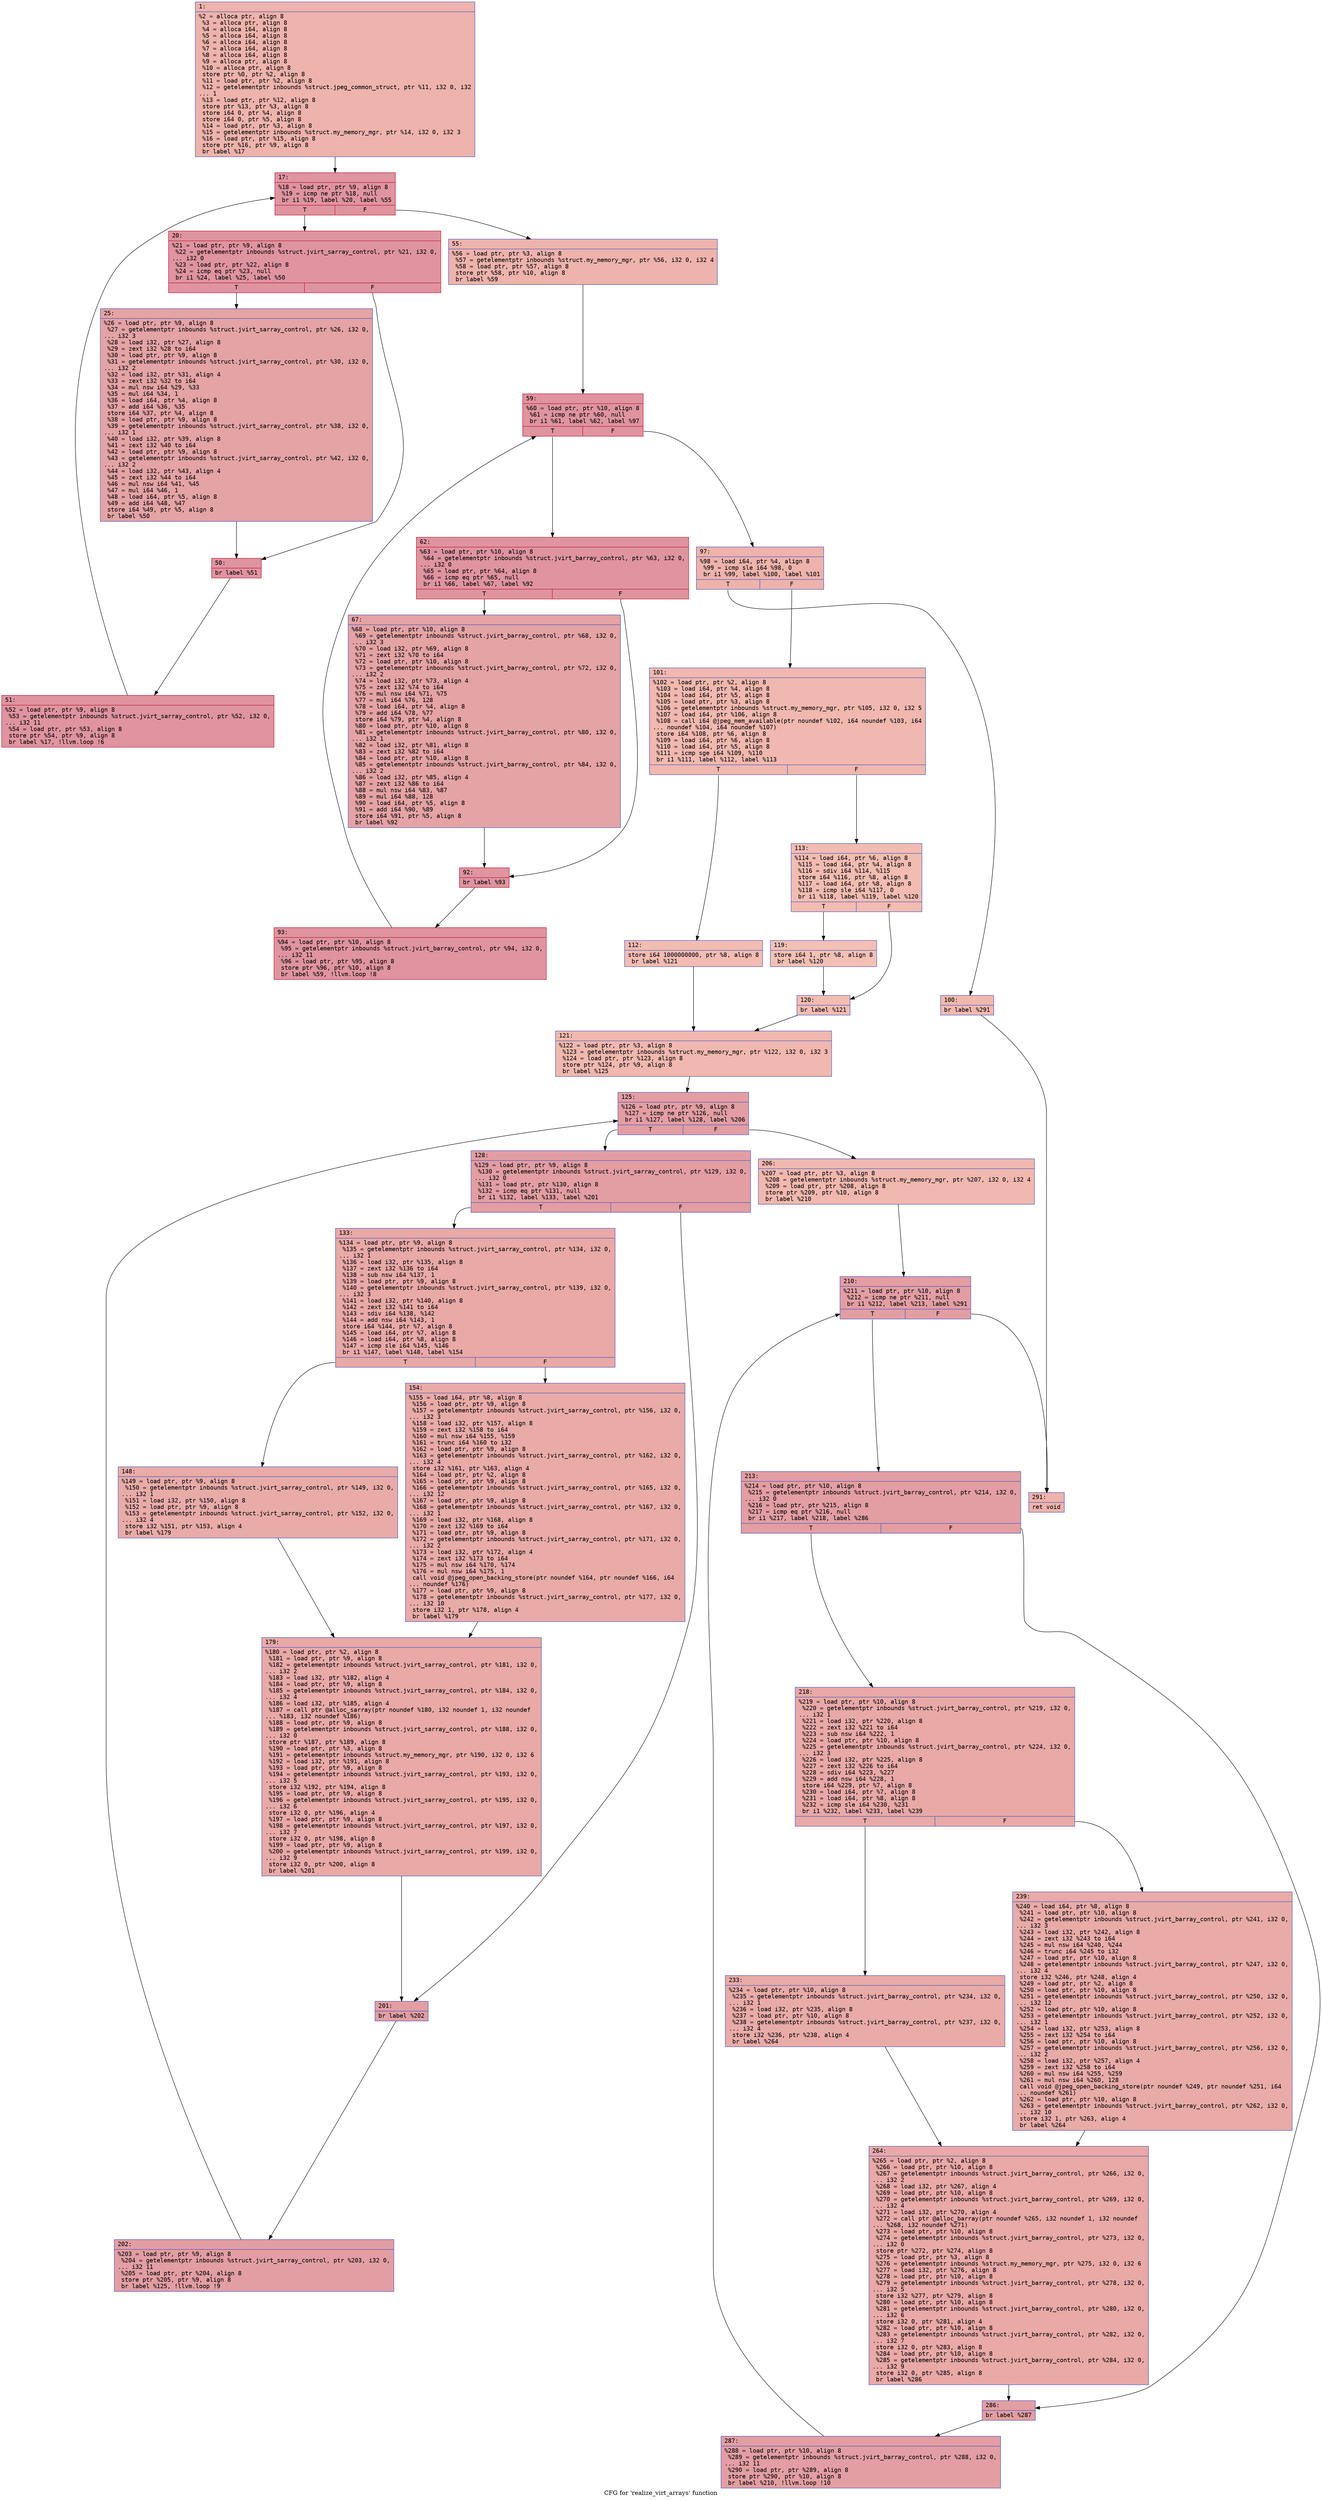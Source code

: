 digraph "CFG for 'realize_virt_arrays' function" {
	label="CFG for 'realize_virt_arrays' function";

	Node0x60000011fe80 [shape=record,color="#3d50c3ff", style=filled, fillcolor="#d6524470" fontname="Courier",label="{1:\l|  %2 = alloca ptr, align 8\l  %3 = alloca ptr, align 8\l  %4 = alloca i64, align 8\l  %5 = alloca i64, align 8\l  %6 = alloca i64, align 8\l  %7 = alloca i64, align 8\l  %8 = alloca i64, align 8\l  %9 = alloca ptr, align 8\l  %10 = alloca ptr, align 8\l  store ptr %0, ptr %2, align 8\l  %11 = load ptr, ptr %2, align 8\l  %12 = getelementptr inbounds %struct.jpeg_common_struct, ptr %11, i32 0, i32\l... 1\l  %13 = load ptr, ptr %12, align 8\l  store ptr %13, ptr %3, align 8\l  store i64 0, ptr %4, align 8\l  store i64 0, ptr %5, align 8\l  %14 = load ptr, ptr %3, align 8\l  %15 = getelementptr inbounds %struct.my_memory_mgr, ptr %14, i32 0, i32 3\l  %16 = load ptr, ptr %15, align 8\l  store ptr %16, ptr %9, align 8\l  br label %17\l}"];
	Node0x60000011fe80 -> Node0x60000011fed0[tooltip="1 -> 17\nProbability 100.00%" ];
	Node0x60000011fed0 [shape=record,color="#b70d28ff", style=filled, fillcolor="#b70d2870" fontname="Courier",label="{17:\l|  %18 = load ptr, ptr %9, align 8\l  %19 = icmp ne ptr %18, null\l  br i1 %19, label %20, label %55\l|{<s0>T|<s1>F}}"];
	Node0x60000011fed0:s0 -> Node0x60000011ff20[tooltip="17 -> 20\nProbability 96.88%" ];
	Node0x60000011fed0:s1 -> Node0x6000001180a0[tooltip="17 -> 55\nProbability 3.12%" ];
	Node0x60000011ff20 [shape=record,color="#b70d28ff", style=filled, fillcolor="#b70d2870" fontname="Courier",label="{20:\l|  %21 = load ptr, ptr %9, align 8\l  %22 = getelementptr inbounds %struct.jvirt_sarray_control, ptr %21, i32 0,\l... i32 0\l  %23 = load ptr, ptr %22, align 8\l  %24 = icmp eq ptr %23, null\l  br i1 %24, label %25, label %50\l|{<s0>T|<s1>F}}"];
	Node0x60000011ff20:s0 -> Node0x60000011ff70[tooltip="20 -> 25\nProbability 37.50%" ];
	Node0x60000011ff20:s1 -> Node0x600000118000[tooltip="20 -> 50\nProbability 62.50%" ];
	Node0x60000011ff70 [shape=record,color="#3d50c3ff", style=filled, fillcolor="#c32e3170" fontname="Courier",label="{25:\l|  %26 = load ptr, ptr %9, align 8\l  %27 = getelementptr inbounds %struct.jvirt_sarray_control, ptr %26, i32 0,\l... i32 3\l  %28 = load i32, ptr %27, align 8\l  %29 = zext i32 %28 to i64\l  %30 = load ptr, ptr %9, align 8\l  %31 = getelementptr inbounds %struct.jvirt_sarray_control, ptr %30, i32 0,\l... i32 2\l  %32 = load i32, ptr %31, align 4\l  %33 = zext i32 %32 to i64\l  %34 = mul nsw i64 %29, %33\l  %35 = mul i64 %34, 1\l  %36 = load i64, ptr %4, align 8\l  %37 = add i64 %36, %35\l  store i64 %37, ptr %4, align 8\l  %38 = load ptr, ptr %9, align 8\l  %39 = getelementptr inbounds %struct.jvirt_sarray_control, ptr %38, i32 0,\l... i32 1\l  %40 = load i32, ptr %39, align 8\l  %41 = zext i32 %40 to i64\l  %42 = load ptr, ptr %9, align 8\l  %43 = getelementptr inbounds %struct.jvirt_sarray_control, ptr %42, i32 0,\l... i32 2\l  %44 = load i32, ptr %43, align 4\l  %45 = zext i32 %44 to i64\l  %46 = mul nsw i64 %41, %45\l  %47 = mul i64 %46, 1\l  %48 = load i64, ptr %5, align 8\l  %49 = add i64 %48, %47\l  store i64 %49, ptr %5, align 8\l  br label %50\l}"];
	Node0x60000011ff70 -> Node0x600000118000[tooltip="25 -> 50\nProbability 100.00%" ];
	Node0x600000118000 [shape=record,color="#b70d28ff", style=filled, fillcolor="#b70d2870" fontname="Courier",label="{50:\l|  br label %51\l}"];
	Node0x600000118000 -> Node0x600000118050[tooltip="50 -> 51\nProbability 100.00%" ];
	Node0x600000118050 [shape=record,color="#b70d28ff", style=filled, fillcolor="#b70d2870" fontname="Courier",label="{51:\l|  %52 = load ptr, ptr %9, align 8\l  %53 = getelementptr inbounds %struct.jvirt_sarray_control, ptr %52, i32 0,\l... i32 11\l  %54 = load ptr, ptr %53, align 8\l  store ptr %54, ptr %9, align 8\l  br label %17, !llvm.loop !6\l}"];
	Node0x600000118050 -> Node0x60000011fed0[tooltip="51 -> 17\nProbability 100.00%" ];
	Node0x6000001180a0 [shape=record,color="#3d50c3ff", style=filled, fillcolor="#d6524470" fontname="Courier",label="{55:\l|  %56 = load ptr, ptr %3, align 8\l  %57 = getelementptr inbounds %struct.my_memory_mgr, ptr %56, i32 0, i32 4\l  %58 = load ptr, ptr %57, align 8\l  store ptr %58, ptr %10, align 8\l  br label %59\l}"];
	Node0x6000001180a0 -> Node0x6000001180f0[tooltip="55 -> 59\nProbability 100.00%" ];
	Node0x6000001180f0 [shape=record,color="#b70d28ff", style=filled, fillcolor="#b70d2870" fontname="Courier",label="{59:\l|  %60 = load ptr, ptr %10, align 8\l  %61 = icmp ne ptr %60, null\l  br i1 %61, label %62, label %97\l|{<s0>T|<s1>F}}"];
	Node0x6000001180f0:s0 -> Node0x600000118140[tooltip="59 -> 62\nProbability 96.88%" ];
	Node0x6000001180f0:s1 -> Node0x600000118280[tooltip="59 -> 97\nProbability 3.12%" ];
	Node0x600000118140 [shape=record,color="#b70d28ff", style=filled, fillcolor="#b70d2870" fontname="Courier",label="{62:\l|  %63 = load ptr, ptr %10, align 8\l  %64 = getelementptr inbounds %struct.jvirt_barray_control, ptr %63, i32 0,\l... i32 0\l  %65 = load ptr, ptr %64, align 8\l  %66 = icmp eq ptr %65, null\l  br i1 %66, label %67, label %92\l|{<s0>T|<s1>F}}"];
	Node0x600000118140:s0 -> Node0x600000118190[tooltip="62 -> 67\nProbability 37.50%" ];
	Node0x600000118140:s1 -> Node0x6000001181e0[tooltip="62 -> 92\nProbability 62.50%" ];
	Node0x600000118190 [shape=record,color="#3d50c3ff", style=filled, fillcolor="#c32e3170" fontname="Courier",label="{67:\l|  %68 = load ptr, ptr %10, align 8\l  %69 = getelementptr inbounds %struct.jvirt_barray_control, ptr %68, i32 0,\l... i32 3\l  %70 = load i32, ptr %69, align 8\l  %71 = zext i32 %70 to i64\l  %72 = load ptr, ptr %10, align 8\l  %73 = getelementptr inbounds %struct.jvirt_barray_control, ptr %72, i32 0,\l... i32 2\l  %74 = load i32, ptr %73, align 4\l  %75 = zext i32 %74 to i64\l  %76 = mul nsw i64 %71, %75\l  %77 = mul i64 %76, 128\l  %78 = load i64, ptr %4, align 8\l  %79 = add i64 %78, %77\l  store i64 %79, ptr %4, align 8\l  %80 = load ptr, ptr %10, align 8\l  %81 = getelementptr inbounds %struct.jvirt_barray_control, ptr %80, i32 0,\l... i32 1\l  %82 = load i32, ptr %81, align 8\l  %83 = zext i32 %82 to i64\l  %84 = load ptr, ptr %10, align 8\l  %85 = getelementptr inbounds %struct.jvirt_barray_control, ptr %84, i32 0,\l... i32 2\l  %86 = load i32, ptr %85, align 4\l  %87 = zext i32 %86 to i64\l  %88 = mul nsw i64 %83, %87\l  %89 = mul i64 %88, 128\l  %90 = load i64, ptr %5, align 8\l  %91 = add i64 %90, %89\l  store i64 %91, ptr %5, align 8\l  br label %92\l}"];
	Node0x600000118190 -> Node0x6000001181e0[tooltip="67 -> 92\nProbability 100.00%" ];
	Node0x6000001181e0 [shape=record,color="#b70d28ff", style=filled, fillcolor="#b70d2870" fontname="Courier",label="{92:\l|  br label %93\l}"];
	Node0x6000001181e0 -> Node0x600000118230[tooltip="92 -> 93\nProbability 100.00%" ];
	Node0x600000118230 [shape=record,color="#b70d28ff", style=filled, fillcolor="#b70d2870" fontname="Courier",label="{93:\l|  %94 = load ptr, ptr %10, align 8\l  %95 = getelementptr inbounds %struct.jvirt_barray_control, ptr %94, i32 0,\l... i32 11\l  %96 = load ptr, ptr %95, align 8\l  store ptr %96, ptr %10, align 8\l  br label %59, !llvm.loop !8\l}"];
	Node0x600000118230 -> Node0x6000001180f0[tooltip="93 -> 59\nProbability 100.00%" ];
	Node0x600000118280 [shape=record,color="#3d50c3ff", style=filled, fillcolor="#d6524470" fontname="Courier",label="{97:\l|  %98 = load i64, ptr %4, align 8\l  %99 = icmp sle i64 %98, 0\l  br i1 %99, label %100, label %101\l|{<s0>T|<s1>F}}"];
	Node0x600000118280:s0 -> Node0x6000001182d0[tooltip="97 -> 100\nProbability 50.00%" ];
	Node0x600000118280:s1 -> Node0x600000118320[tooltip="97 -> 101\nProbability 50.00%" ];
	Node0x6000001182d0 [shape=record,color="#3d50c3ff", style=filled, fillcolor="#dc5d4a70" fontname="Courier",label="{100:\l|  br label %291\l}"];
	Node0x6000001182d0 -> Node0x600000118a50[tooltip="100 -> 291\nProbability 100.00%" ];
	Node0x600000118320 [shape=record,color="#3d50c3ff", style=filled, fillcolor="#dc5d4a70" fontname="Courier",label="{101:\l|  %102 = load ptr, ptr %2, align 8\l  %103 = load i64, ptr %4, align 8\l  %104 = load i64, ptr %5, align 8\l  %105 = load ptr, ptr %3, align 8\l  %106 = getelementptr inbounds %struct.my_memory_mgr, ptr %105, i32 0, i32 5\l  %107 = load i64, ptr %106, align 8\l  %108 = call i64 @jpeg_mem_available(ptr noundef %102, i64 noundef %103, i64\l... noundef %104, i64 noundef %107)\l  store i64 %108, ptr %6, align 8\l  %109 = load i64, ptr %6, align 8\l  %110 = load i64, ptr %5, align 8\l  %111 = icmp sge i64 %109, %110\l  br i1 %111, label %112, label %113\l|{<s0>T|<s1>F}}"];
	Node0x600000118320:s0 -> Node0x600000118370[tooltip="101 -> 112\nProbability 50.00%" ];
	Node0x600000118320:s1 -> Node0x6000001183c0[tooltip="101 -> 113\nProbability 50.00%" ];
	Node0x600000118370 [shape=record,color="#3d50c3ff", style=filled, fillcolor="#e1675170" fontname="Courier",label="{112:\l|  store i64 1000000000, ptr %8, align 8\l  br label %121\l}"];
	Node0x600000118370 -> Node0x6000001184b0[tooltip="112 -> 121\nProbability 100.00%" ];
	Node0x6000001183c0 [shape=record,color="#3d50c3ff", style=filled, fillcolor="#e1675170" fontname="Courier",label="{113:\l|  %114 = load i64, ptr %6, align 8\l  %115 = load i64, ptr %4, align 8\l  %116 = sdiv i64 %114, %115\l  store i64 %116, ptr %8, align 8\l  %117 = load i64, ptr %8, align 8\l  %118 = icmp sle i64 %117, 0\l  br i1 %118, label %119, label %120\l|{<s0>T|<s1>F}}"];
	Node0x6000001183c0:s0 -> Node0x600000118410[tooltip="113 -> 119\nProbability 50.00%" ];
	Node0x6000001183c0:s1 -> Node0x600000118460[tooltip="113 -> 120\nProbability 50.00%" ];
	Node0x600000118410 [shape=record,color="#3d50c3ff", style=filled, fillcolor="#e5705870" fontname="Courier",label="{119:\l|  store i64 1, ptr %8, align 8\l  br label %120\l}"];
	Node0x600000118410 -> Node0x600000118460[tooltip="119 -> 120\nProbability 100.00%" ];
	Node0x600000118460 [shape=record,color="#3d50c3ff", style=filled, fillcolor="#e1675170" fontname="Courier",label="{120:\l|  br label %121\l}"];
	Node0x600000118460 -> Node0x6000001184b0[tooltip="120 -> 121\nProbability 100.00%" ];
	Node0x6000001184b0 [shape=record,color="#3d50c3ff", style=filled, fillcolor="#dc5d4a70" fontname="Courier",label="{121:\l|  %122 = load ptr, ptr %3, align 8\l  %123 = getelementptr inbounds %struct.my_memory_mgr, ptr %122, i32 0, i32 3\l  %124 = load ptr, ptr %123, align 8\l  store ptr %124, ptr %9, align 8\l  br label %125\l}"];
	Node0x6000001184b0 -> Node0x600000118500[tooltip="121 -> 125\nProbability 100.00%" ];
	Node0x600000118500 [shape=record,color="#3d50c3ff", style=filled, fillcolor="#be242e70" fontname="Courier",label="{125:\l|  %126 = load ptr, ptr %9, align 8\l  %127 = icmp ne ptr %126, null\l  br i1 %127, label %128, label %206\l|{<s0>T|<s1>F}}"];
	Node0x600000118500:s0 -> Node0x600000118550[tooltip="125 -> 128\nProbability 96.88%" ];
	Node0x600000118500:s1 -> Node0x600000118780[tooltip="125 -> 206\nProbability 3.12%" ];
	Node0x600000118550 [shape=record,color="#3d50c3ff", style=filled, fillcolor="#be242e70" fontname="Courier",label="{128:\l|  %129 = load ptr, ptr %9, align 8\l  %130 = getelementptr inbounds %struct.jvirt_sarray_control, ptr %129, i32 0,\l... i32 0\l  %131 = load ptr, ptr %130, align 8\l  %132 = icmp eq ptr %131, null\l  br i1 %132, label %133, label %201\l|{<s0>T|<s1>F}}"];
	Node0x600000118550:s0 -> Node0x6000001185a0[tooltip="128 -> 133\nProbability 37.50%" ];
	Node0x600000118550:s1 -> Node0x6000001186e0[tooltip="128 -> 201\nProbability 62.50%" ];
	Node0x6000001185a0 [shape=record,color="#3d50c3ff", style=filled, fillcolor="#ca3b3770" fontname="Courier",label="{133:\l|  %134 = load ptr, ptr %9, align 8\l  %135 = getelementptr inbounds %struct.jvirt_sarray_control, ptr %134, i32 0,\l... i32 1\l  %136 = load i32, ptr %135, align 8\l  %137 = zext i32 %136 to i64\l  %138 = sub nsw i64 %137, 1\l  %139 = load ptr, ptr %9, align 8\l  %140 = getelementptr inbounds %struct.jvirt_sarray_control, ptr %139, i32 0,\l... i32 3\l  %141 = load i32, ptr %140, align 8\l  %142 = zext i32 %141 to i64\l  %143 = sdiv i64 %138, %142\l  %144 = add nsw i64 %143, 1\l  store i64 %144, ptr %7, align 8\l  %145 = load i64, ptr %7, align 8\l  %146 = load i64, ptr %8, align 8\l  %147 = icmp sle i64 %145, %146\l  br i1 %147, label %148, label %154\l|{<s0>T|<s1>F}}"];
	Node0x6000001185a0:s0 -> Node0x6000001185f0[tooltip="133 -> 148\nProbability 50.00%" ];
	Node0x6000001185a0:s1 -> Node0x600000118640[tooltip="133 -> 154\nProbability 50.00%" ];
	Node0x6000001185f0 [shape=record,color="#3d50c3ff", style=filled, fillcolor="#cc403a70" fontname="Courier",label="{148:\l|  %149 = load ptr, ptr %9, align 8\l  %150 = getelementptr inbounds %struct.jvirt_sarray_control, ptr %149, i32 0,\l... i32 1\l  %151 = load i32, ptr %150, align 8\l  %152 = load ptr, ptr %9, align 8\l  %153 = getelementptr inbounds %struct.jvirt_sarray_control, ptr %152, i32 0,\l... i32 4\l  store i32 %151, ptr %153, align 4\l  br label %179\l}"];
	Node0x6000001185f0 -> Node0x600000118690[tooltip="148 -> 179\nProbability 100.00%" ];
	Node0x600000118640 [shape=record,color="#3d50c3ff", style=filled, fillcolor="#cc403a70" fontname="Courier",label="{154:\l|  %155 = load i64, ptr %8, align 8\l  %156 = load ptr, ptr %9, align 8\l  %157 = getelementptr inbounds %struct.jvirt_sarray_control, ptr %156, i32 0,\l... i32 3\l  %158 = load i32, ptr %157, align 8\l  %159 = zext i32 %158 to i64\l  %160 = mul nsw i64 %155, %159\l  %161 = trunc i64 %160 to i32\l  %162 = load ptr, ptr %9, align 8\l  %163 = getelementptr inbounds %struct.jvirt_sarray_control, ptr %162, i32 0,\l... i32 4\l  store i32 %161, ptr %163, align 4\l  %164 = load ptr, ptr %2, align 8\l  %165 = load ptr, ptr %9, align 8\l  %166 = getelementptr inbounds %struct.jvirt_sarray_control, ptr %165, i32 0,\l... i32 12\l  %167 = load ptr, ptr %9, align 8\l  %168 = getelementptr inbounds %struct.jvirt_sarray_control, ptr %167, i32 0,\l... i32 1\l  %169 = load i32, ptr %168, align 8\l  %170 = zext i32 %169 to i64\l  %171 = load ptr, ptr %9, align 8\l  %172 = getelementptr inbounds %struct.jvirt_sarray_control, ptr %171, i32 0,\l... i32 2\l  %173 = load i32, ptr %172, align 4\l  %174 = zext i32 %173 to i64\l  %175 = mul nsw i64 %170, %174\l  %176 = mul nsw i64 %175, 1\l  call void @jpeg_open_backing_store(ptr noundef %164, ptr noundef %166, i64\l... noundef %176)\l  %177 = load ptr, ptr %9, align 8\l  %178 = getelementptr inbounds %struct.jvirt_sarray_control, ptr %177, i32 0,\l... i32 10\l  store i32 1, ptr %178, align 4\l  br label %179\l}"];
	Node0x600000118640 -> Node0x600000118690[tooltip="154 -> 179\nProbability 100.00%" ];
	Node0x600000118690 [shape=record,color="#3d50c3ff", style=filled, fillcolor="#ca3b3770" fontname="Courier",label="{179:\l|  %180 = load ptr, ptr %2, align 8\l  %181 = load ptr, ptr %9, align 8\l  %182 = getelementptr inbounds %struct.jvirt_sarray_control, ptr %181, i32 0,\l... i32 2\l  %183 = load i32, ptr %182, align 4\l  %184 = load ptr, ptr %9, align 8\l  %185 = getelementptr inbounds %struct.jvirt_sarray_control, ptr %184, i32 0,\l... i32 4\l  %186 = load i32, ptr %185, align 4\l  %187 = call ptr @alloc_sarray(ptr noundef %180, i32 noundef 1, i32 noundef\l... %183, i32 noundef %186)\l  %188 = load ptr, ptr %9, align 8\l  %189 = getelementptr inbounds %struct.jvirt_sarray_control, ptr %188, i32 0,\l... i32 0\l  store ptr %187, ptr %189, align 8\l  %190 = load ptr, ptr %3, align 8\l  %191 = getelementptr inbounds %struct.my_memory_mgr, ptr %190, i32 0, i32 6\l  %192 = load i32, ptr %191, align 8\l  %193 = load ptr, ptr %9, align 8\l  %194 = getelementptr inbounds %struct.jvirt_sarray_control, ptr %193, i32 0,\l... i32 5\l  store i32 %192, ptr %194, align 8\l  %195 = load ptr, ptr %9, align 8\l  %196 = getelementptr inbounds %struct.jvirt_sarray_control, ptr %195, i32 0,\l... i32 6\l  store i32 0, ptr %196, align 4\l  %197 = load ptr, ptr %9, align 8\l  %198 = getelementptr inbounds %struct.jvirt_sarray_control, ptr %197, i32 0,\l... i32 7\l  store i32 0, ptr %198, align 8\l  %199 = load ptr, ptr %9, align 8\l  %200 = getelementptr inbounds %struct.jvirt_sarray_control, ptr %199, i32 0,\l... i32 9\l  store i32 0, ptr %200, align 8\l  br label %201\l}"];
	Node0x600000118690 -> Node0x6000001186e0[tooltip="179 -> 201\nProbability 100.00%" ];
	Node0x6000001186e0 [shape=record,color="#3d50c3ff", style=filled, fillcolor="#be242e70" fontname="Courier",label="{201:\l|  br label %202\l}"];
	Node0x6000001186e0 -> Node0x600000118730[tooltip="201 -> 202\nProbability 100.00%" ];
	Node0x600000118730 [shape=record,color="#3d50c3ff", style=filled, fillcolor="#be242e70" fontname="Courier",label="{202:\l|  %203 = load ptr, ptr %9, align 8\l  %204 = getelementptr inbounds %struct.jvirt_sarray_control, ptr %203, i32 0,\l... i32 11\l  %205 = load ptr, ptr %204, align 8\l  store ptr %205, ptr %9, align 8\l  br label %125, !llvm.loop !9\l}"];
	Node0x600000118730 -> Node0x600000118500[tooltip="202 -> 125\nProbability 100.00%" ];
	Node0x600000118780 [shape=record,color="#3d50c3ff", style=filled, fillcolor="#dc5d4a70" fontname="Courier",label="{206:\l|  %207 = load ptr, ptr %3, align 8\l  %208 = getelementptr inbounds %struct.my_memory_mgr, ptr %207, i32 0, i32 4\l  %209 = load ptr, ptr %208, align 8\l  store ptr %209, ptr %10, align 8\l  br label %210\l}"];
	Node0x600000118780 -> Node0x6000001187d0[tooltip="206 -> 210\nProbability 100.00%" ];
	Node0x6000001187d0 [shape=record,color="#3d50c3ff", style=filled, fillcolor="#be242e70" fontname="Courier",label="{210:\l|  %211 = load ptr, ptr %10, align 8\l  %212 = icmp ne ptr %211, null\l  br i1 %212, label %213, label %291\l|{<s0>T|<s1>F}}"];
	Node0x6000001187d0:s0 -> Node0x600000118820[tooltip="210 -> 213\nProbability 96.88%" ];
	Node0x6000001187d0:s1 -> Node0x600000118a50[tooltip="210 -> 291\nProbability 3.12%" ];
	Node0x600000118820 [shape=record,color="#3d50c3ff", style=filled, fillcolor="#be242e70" fontname="Courier",label="{213:\l|  %214 = load ptr, ptr %10, align 8\l  %215 = getelementptr inbounds %struct.jvirt_barray_control, ptr %214, i32 0,\l... i32 0\l  %216 = load ptr, ptr %215, align 8\l  %217 = icmp eq ptr %216, null\l  br i1 %217, label %218, label %286\l|{<s0>T|<s1>F}}"];
	Node0x600000118820:s0 -> Node0x600000118870[tooltip="213 -> 218\nProbability 37.50%" ];
	Node0x600000118820:s1 -> Node0x6000001189b0[tooltip="213 -> 286\nProbability 62.50%" ];
	Node0x600000118870 [shape=record,color="#3d50c3ff", style=filled, fillcolor="#ca3b3770" fontname="Courier",label="{218:\l|  %219 = load ptr, ptr %10, align 8\l  %220 = getelementptr inbounds %struct.jvirt_barray_control, ptr %219, i32 0,\l... i32 1\l  %221 = load i32, ptr %220, align 8\l  %222 = zext i32 %221 to i64\l  %223 = sub nsw i64 %222, 1\l  %224 = load ptr, ptr %10, align 8\l  %225 = getelementptr inbounds %struct.jvirt_barray_control, ptr %224, i32 0,\l... i32 3\l  %226 = load i32, ptr %225, align 8\l  %227 = zext i32 %226 to i64\l  %228 = sdiv i64 %223, %227\l  %229 = add nsw i64 %228, 1\l  store i64 %229, ptr %7, align 8\l  %230 = load i64, ptr %7, align 8\l  %231 = load i64, ptr %8, align 8\l  %232 = icmp sle i64 %230, %231\l  br i1 %232, label %233, label %239\l|{<s0>T|<s1>F}}"];
	Node0x600000118870:s0 -> Node0x6000001188c0[tooltip="218 -> 233\nProbability 50.00%" ];
	Node0x600000118870:s1 -> Node0x600000118910[tooltip="218 -> 239\nProbability 50.00%" ];
	Node0x6000001188c0 [shape=record,color="#3d50c3ff", style=filled, fillcolor="#cc403a70" fontname="Courier",label="{233:\l|  %234 = load ptr, ptr %10, align 8\l  %235 = getelementptr inbounds %struct.jvirt_barray_control, ptr %234, i32 0,\l... i32 1\l  %236 = load i32, ptr %235, align 8\l  %237 = load ptr, ptr %10, align 8\l  %238 = getelementptr inbounds %struct.jvirt_barray_control, ptr %237, i32 0,\l... i32 4\l  store i32 %236, ptr %238, align 4\l  br label %264\l}"];
	Node0x6000001188c0 -> Node0x600000118960[tooltip="233 -> 264\nProbability 100.00%" ];
	Node0x600000118910 [shape=record,color="#3d50c3ff", style=filled, fillcolor="#cc403a70" fontname="Courier",label="{239:\l|  %240 = load i64, ptr %8, align 8\l  %241 = load ptr, ptr %10, align 8\l  %242 = getelementptr inbounds %struct.jvirt_barray_control, ptr %241, i32 0,\l... i32 3\l  %243 = load i32, ptr %242, align 8\l  %244 = zext i32 %243 to i64\l  %245 = mul nsw i64 %240, %244\l  %246 = trunc i64 %245 to i32\l  %247 = load ptr, ptr %10, align 8\l  %248 = getelementptr inbounds %struct.jvirt_barray_control, ptr %247, i32 0,\l... i32 4\l  store i32 %246, ptr %248, align 4\l  %249 = load ptr, ptr %2, align 8\l  %250 = load ptr, ptr %10, align 8\l  %251 = getelementptr inbounds %struct.jvirt_barray_control, ptr %250, i32 0,\l... i32 12\l  %252 = load ptr, ptr %10, align 8\l  %253 = getelementptr inbounds %struct.jvirt_barray_control, ptr %252, i32 0,\l... i32 1\l  %254 = load i32, ptr %253, align 8\l  %255 = zext i32 %254 to i64\l  %256 = load ptr, ptr %10, align 8\l  %257 = getelementptr inbounds %struct.jvirt_barray_control, ptr %256, i32 0,\l... i32 2\l  %258 = load i32, ptr %257, align 4\l  %259 = zext i32 %258 to i64\l  %260 = mul nsw i64 %255, %259\l  %261 = mul nsw i64 %260, 128\l  call void @jpeg_open_backing_store(ptr noundef %249, ptr noundef %251, i64\l... noundef %261)\l  %262 = load ptr, ptr %10, align 8\l  %263 = getelementptr inbounds %struct.jvirt_barray_control, ptr %262, i32 0,\l... i32 10\l  store i32 1, ptr %263, align 4\l  br label %264\l}"];
	Node0x600000118910 -> Node0x600000118960[tooltip="239 -> 264\nProbability 100.00%" ];
	Node0x600000118960 [shape=record,color="#3d50c3ff", style=filled, fillcolor="#ca3b3770" fontname="Courier",label="{264:\l|  %265 = load ptr, ptr %2, align 8\l  %266 = load ptr, ptr %10, align 8\l  %267 = getelementptr inbounds %struct.jvirt_barray_control, ptr %266, i32 0,\l... i32 2\l  %268 = load i32, ptr %267, align 4\l  %269 = load ptr, ptr %10, align 8\l  %270 = getelementptr inbounds %struct.jvirt_barray_control, ptr %269, i32 0,\l... i32 4\l  %271 = load i32, ptr %270, align 4\l  %272 = call ptr @alloc_barray(ptr noundef %265, i32 noundef 1, i32 noundef\l... %268, i32 noundef %271)\l  %273 = load ptr, ptr %10, align 8\l  %274 = getelementptr inbounds %struct.jvirt_barray_control, ptr %273, i32 0,\l... i32 0\l  store ptr %272, ptr %274, align 8\l  %275 = load ptr, ptr %3, align 8\l  %276 = getelementptr inbounds %struct.my_memory_mgr, ptr %275, i32 0, i32 6\l  %277 = load i32, ptr %276, align 8\l  %278 = load ptr, ptr %10, align 8\l  %279 = getelementptr inbounds %struct.jvirt_barray_control, ptr %278, i32 0,\l... i32 5\l  store i32 %277, ptr %279, align 8\l  %280 = load ptr, ptr %10, align 8\l  %281 = getelementptr inbounds %struct.jvirt_barray_control, ptr %280, i32 0,\l... i32 6\l  store i32 0, ptr %281, align 4\l  %282 = load ptr, ptr %10, align 8\l  %283 = getelementptr inbounds %struct.jvirt_barray_control, ptr %282, i32 0,\l... i32 7\l  store i32 0, ptr %283, align 8\l  %284 = load ptr, ptr %10, align 8\l  %285 = getelementptr inbounds %struct.jvirt_barray_control, ptr %284, i32 0,\l... i32 9\l  store i32 0, ptr %285, align 8\l  br label %286\l}"];
	Node0x600000118960 -> Node0x6000001189b0[tooltip="264 -> 286\nProbability 100.00%" ];
	Node0x6000001189b0 [shape=record,color="#3d50c3ff", style=filled, fillcolor="#be242e70" fontname="Courier",label="{286:\l|  br label %287\l}"];
	Node0x6000001189b0 -> Node0x600000118a00[tooltip="286 -> 287\nProbability 100.00%" ];
	Node0x600000118a00 [shape=record,color="#3d50c3ff", style=filled, fillcolor="#be242e70" fontname="Courier",label="{287:\l|  %288 = load ptr, ptr %10, align 8\l  %289 = getelementptr inbounds %struct.jvirt_barray_control, ptr %288, i32 0,\l... i32 11\l  %290 = load ptr, ptr %289, align 8\l  store ptr %290, ptr %10, align 8\l  br label %210, !llvm.loop !10\l}"];
	Node0x600000118a00 -> Node0x6000001187d0[tooltip="287 -> 210\nProbability 100.00%" ];
	Node0x600000118a50 [shape=record,color="#3d50c3ff", style=filled, fillcolor="#d6524470" fontname="Courier",label="{291:\l|  ret void\l}"];
}
